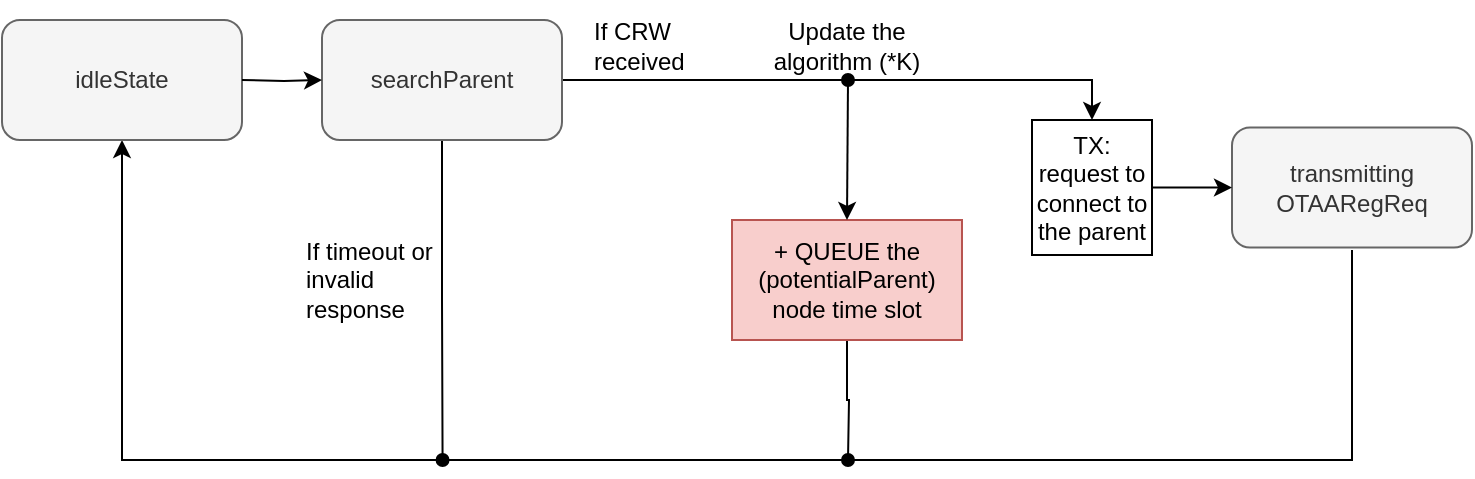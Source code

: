 <mxfile version="22.0.8" type="device">
  <diagram name="Page-1" id="fIDpOyRQobxb_MCxYIHS">
    <mxGraphModel dx="2284" dy="911" grid="1" gridSize="5" guides="1" tooltips="1" connect="1" arrows="1" fold="1" page="1" pageScale="1" pageWidth="850" pageHeight="1100" math="0" shadow="0">
      <root>
        <mxCell id="0" />
        <mxCell id="1" parent="0" />
        <mxCell id="QJhU5oRQL1Jb571ihN6a-29" style="edgeStyle=orthogonalEdgeStyle;rounded=0;orthogonalLoop=1;jettySize=auto;html=1;entryX=0.5;entryY=1;entryDx=0;entryDy=0;" edge="1" parent="1" target="QJhU5oRQL1Jb571ihN6a-17">
          <mxGeometry relative="1" as="geometry">
            <mxPoint x="560" y="1030" as="sourcePoint" />
            <mxPoint x="-340" y="930" as="targetPoint" />
            <Array as="points">
              <mxPoint x="560" y="1135" />
              <mxPoint x="-55" y="1135" />
            </Array>
          </mxGeometry>
        </mxCell>
        <mxCell id="QJhU5oRQL1Jb571ihN6a-12" value="&lt;div&gt;transmitting&lt;/div&gt;&lt;div&gt;OTAARegReq&lt;/div&gt;" style="rounded=1;whiteSpace=wrap;html=1;fillColor=#f5f5f5;fontColor=#333333;strokeColor=#666666;" vertex="1" parent="1">
          <mxGeometry x="500" y="968.75" width="120" height="60" as="geometry" />
        </mxCell>
        <mxCell id="QJhU5oRQL1Jb571ihN6a-13" value="&lt;div&gt;If CRW &lt;br&gt;&lt;/div&gt;&lt;div&gt;received&lt;/div&gt;" style="text;html=1;align=left;verticalAlign=middle;resizable=0;points=[];autosize=1;" vertex="1" parent="1">
          <mxGeometry x="178.75" y="905" width="65" height="45" as="geometry" />
        </mxCell>
        <mxCell id="QJhU5oRQL1Jb571ihN6a-14" value="" style="edgeStyle=orthogonalEdgeStyle;rounded=0;orthogonalLoop=1;jettySize=auto;html=1;entryX=0;entryY=0.5;entryDx=0;entryDy=0;" edge="1" parent="1" source="QJhU5oRQL1Jb571ihN6a-15" target="QJhU5oRQL1Jb571ihN6a-12">
          <mxGeometry relative="1" as="geometry" />
        </mxCell>
        <mxCell id="QJhU5oRQL1Jb571ihN6a-15" value="TX: request to connect to the parent" style="rounded=0;whiteSpace=wrap;html=1;" vertex="1" parent="1">
          <mxGeometry x="400" y="965" width="60" height="67.5" as="geometry" />
        </mxCell>
        <mxCell id="QJhU5oRQL1Jb571ihN6a-17" value="&lt;div&gt;idleState&lt;/div&gt;" style="rounded=1;whiteSpace=wrap;html=1;fillColor=#f5f5f5;fontColor=#333333;strokeColor=#666666;" vertex="1" parent="1">
          <mxGeometry x="-115" y="915" width="120" height="60" as="geometry" />
        </mxCell>
        <mxCell id="QJhU5oRQL1Jb571ihN6a-18" value="" style="edgeStyle=orthogonalEdgeStyle;rounded=0;orthogonalLoop=1;jettySize=auto;html=1;exitX=1;exitY=0.25;exitDx=0;exitDy=0;" edge="1" parent="1" source="QJhU5oRQL1Jb571ihN6a-20" target="QJhU5oRQL1Jb571ihN6a-15">
          <mxGeometry relative="1" as="geometry">
            <Array as="points">
              <mxPoint x="165" y="945" />
              <mxPoint x="430" y="945" />
            </Array>
          </mxGeometry>
        </mxCell>
        <mxCell id="QJhU5oRQL1Jb571ihN6a-31" style="edgeStyle=orthogonalEdgeStyle;rounded=0;orthogonalLoop=1;jettySize=auto;html=1;exitX=0.5;exitY=1;exitDx=0;exitDy=0;endArrow=oval;endFill=1;" edge="1" parent="1" source="QJhU5oRQL1Jb571ihN6a-20">
          <mxGeometry relative="1" as="geometry">
            <mxPoint x="105.286" y="1135" as="targetPoint" />
          </mxGeometry>
        </mxCell>
        <mxCell id="QJhU5oRQL1Jb571ihN6a-20" value="searchParent" style="rounded=1;whiteSpace=wrap;html=1;fillColor=#f5f5f5;fontColor=#333333;strokeColor=#666666;" vertex="1" parent="1">
          <mxGeometry x="45" y="915" width="120" height="60" as="geometry" />
        </mxCell>
        <mxCell id="QJhU5oRQL1Jb571ihN6a-22" value="" style="edgeStyle=orthogonalEdgeStyle;rounded=0;orthogonalLoop=1;jettySize=auto;html=1;" edge="1" parent="1" target="QJhU5oRQL1Jb571ihN6a-20">
          <mxGeometry relative="1" as="geometry">
            <mxPoint x="5" y="945" as="sourcePoint" />
          </mxGeometry>
        </mxCell>
        <mxCell id="QJhU5oRQL1Jb571ihN6a-24" style="edgeStyle=orthogonalEdgeStyle;rounded=0;orthogonalLoop=1;jettySize=auto;html=1;exitX=0.5;exitY=1;exitDx=0;exitDy=0;endArrow=oval;endFill=1;" edge="1" parent="1" source="QJhU5oRQL1Jb571ihN6a-25">
          <mxGeometry relative="1" as="geometry">
            <mxPoint x="308" y="1135" as="targetPoint" />
          </mxGeometry>
        </mxCell>
        <mxCell id="QJhU5oRQL1Jb571ihN6a-25" value="&lt;div&gt;+ QUEUE the (potentialParent) node time slot&lt;/div&gt;" style="rounded=0;whiteSpace=wrap;html=1;fillColor=#f8cecc;strokeColor=#b85450;" vertex="1" parent="1">
          <mxGeometry x="250" y="1015" width="115" height="60" as="geometry" />
        </mxCell>
        <mxCell id="QJhU5oRQL1Jb571ihN6a-26" value="" style="endArrow=classic;html=1;rounded=0;entryX=0.5;entryY=0;entryDx=0;entryDy=0;startArrow=oval;startFill=1;" edge="1" parent="1" target="QJhU5oRQL1Jb571ihN6a-25">
          <mxGeometry width="50" height="50" relative="1" as="geometry">
            <mxPoint x="308" y="945" as="sourcePoint" />
            <mxPoint x="380" y="980" as="targetPoint" />
          </mxGeometry>
        </mxCell>
        <mxCell id="QJhU5oRQL1Jb571ihN6a-27" value="If timeout or&lt;br&gt;&lt;div&gt;invalid &lt;br&gt;&lt;/div&gt;&lt;div&gt;response&lt;/div&gt;" style="text;html=1;align=left;verticalAlign=middle;resizable=0;points=[];autosize=1;" vertex="1" parent="1">
          <mxGeometry x="35" y="1015" width="85" height="60" as="geometry" />
        </mxCell>
        <mxCell id="QJhU5oRQL1Jb571ihN6a-28" value="Update the algorithm (*K) " style="text;html=1;strokeColor=none;fillColor=none;align=center;verticalAlign=middle;whiteSpace=wrap;rounded=0;" vertex="1" parent="1">
          <mxGeometry x="260" y="913.5" width="95" height="28" as="geometry" />
        </mxCell>
      </root>
    </mxGraphModel>
  </diagram>
</mxfile>
